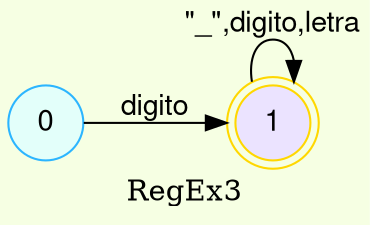 digraph finite_state_machine {
	bgcolor = "#F6FFE3"
	node [fontname="Helvetica,Arial,sans-serif" ]
	edge [fontname="Helvetica,Arial,sans-serif"]
	rankdir=LR;
	node [shape = doublecircle, color = gold fillcolor="#EBE3FF" style =filled];1;
	node [shape = circle, color = "#2CB5FF" fillcolor="#E3FFFA" style =filled];

0->1[label = "digito"];
1->1[label = "\"_\",digito,letra"];
label= RegEx3}